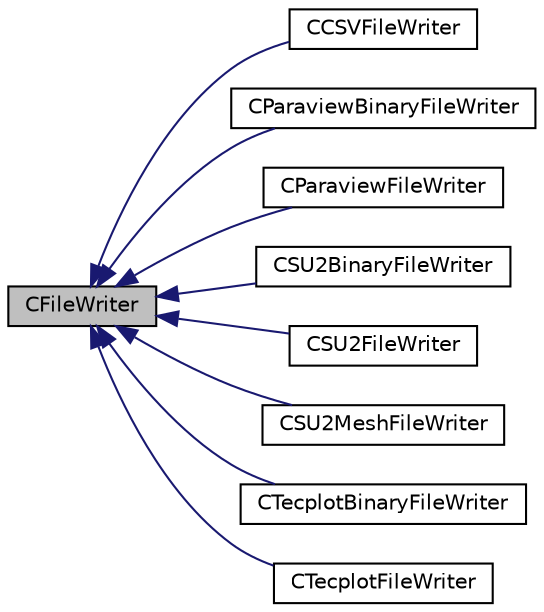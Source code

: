 digraph "CFileWriter"
{
  edge [fontname="Helvetica",fontsize="10",labelfontname="Helvetica",labelfontsize="10"];
  node [fontname="Helvetica",fontsize="10",shape=record];
  rankdir="LR";
  Node0 [label="CFileWriter",height=0.2,width=0.4,color="black", fillcolor="grey75", style="filled", fontcolor="black"];
  Node0 -> Node1 [dir="back",color="midnightblue",fontsize="10",style="solid",fontname="Helvetica"];
  Node1 [label="CCSVFileWriter",height=0.2,width=0.4,color="black", fillcolor="white", style="filled",URL="$class_c_c_s_v_file_writer.html"];
  Node0 -> Node2 [dir="back",color="midnightblue",fontsize="10",style="solid",fontname="Helvetica"];
  Node2 [label="CParaviewBinaryFileWriter",height=0.2,width=0.4,color="black", fillcolor="white", style="filled",URL="$class_c_paraview_binary_file_writer.html"];
  Node0 -> Node3 [dir="back",color="midnightblue",fontsize="10",style="solid",fontname="Helvetica"];
  Node3 [label="CParaviewFileWriter",height=0.2,width=0.4,color="black", fillcolor="white", style="filled",URL="$class_c_paraview_file_writer.html"];
  Node0 -> Node4 [dir="back",color="midnightblue",fontsize="10",style="solid",fontname="Helvetica"];
  Node4 [label="CSU2BinaryFileWriter",height=0.2,width=0.4,color="black", fillcolor="white", style="filled",URL="$class_c_s_u2_binary_file_writer.html"];
  Node0 -> Node5 [dir="back",color="midnightblue",fontsize="10",style="solid",fontname="Helvetica"];
  Node5 [label="CSU2FileWriter",height=0.2,width=0.4,color="black", fillcolor="white", style="filled",URL="$class_c_s_u2_file_writer.html"];
  Node0 -> Node6 [dir="back",color="midnightblue",fontsize="10",style="solid",fontname="Helvetica"];
  Node6 [label="CSU2MeshFileWriter",height=0.2,width=0.4,color="black", fillcolor="white", style="filled",URL="$class_c_s_u2_mesh_file_writer.html"];
  Node0 -> Node7 [dir="back",color="midnightblue",fontsize="10",style="solid",fontname="Helvetica"];
  Node7 [label="CTecplotBinaryFileWriter",height=0.2,width=0.4,color="black", fillcolor="white", style="filled",URL="$class_c_tecplot_binary_file_writer.html"];
  Node0 -> Node8 [dir="back",color="midnightblue",fontsize="10",style="solid",fontname="Helvetica"];
  Node8 [label="CTecplotFileWriter",height=0.2,width=0.4,color="black", fillcolor="white", style="filled",URL="$class_c_tecplot_file_writer.html"];
}
